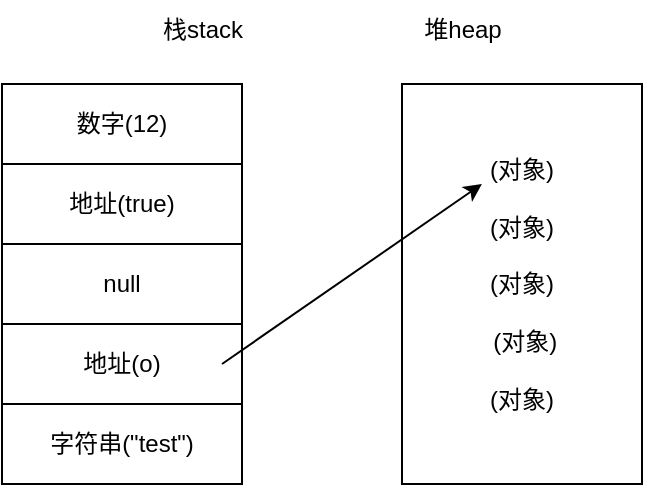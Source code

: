 <mxfile version="21.4.0" type="github">
  <diagram name="第 1 页" id="u7lfTC-PNQ8TaVl6gpMv">
    <mxGraphModel dx="1221" dy="676" grid="1" gridSize="10" guides="1" tooltips="1" connect="1" arrows="1" fold="1" page="1" pageScale="1" pageWidth="827" pageHeight="1169" math="0" shadow="0">
      <root>
        <mxCell id="0" />
        <mxCell id="1" parent="0" />
        <mxCell id="4rQI1GM4-3PYwDF5dE7o-1" value="&lt;font style=&quot;vertical-align: inherit;&quot;&gt;&lt;font style=&quot;vertical-align: inherit;&quot;&gt;&lt;font style=&quot;vertical-align: inherit;&quot;&gt;&lt;font style=&quot;vertical-align: inherit;&quot;&gt;&lt;font style=&quot;vertical-align: inherit;&quot;&gt;&lt;font style=&quot;vertical-align: inherit;&quot;&gt;&lt;font style=&quot;vertical-align: inherit;&quot;&gt;&lt;font style=&quot;vertical-align: inherit;&quot;&gt;&lt;font style=&quot;vertical-align: inherit;&quot;&gt;&lt;font style=&quot;vertical-align: inherit;&quot;&gt;(对象)&lt;br&gt;&lt;br&gt;(对象) &lt;/font&gt;&lt;/font&gt;&lt;/font&gt;&lt;/font&gt;&lt;br&gt;&lt;font style=&quot;vertical-align: inherit;&quot;&gt;&lt;font style=&quot;vertical-align: inherit;&quot;&gt;&lt;font style=&quot;vertical-align: inherit;&quot;&gt;&lt;font style=&quot;vertical-align: inherit;&quot;&gt;&lt;font style=&quot;vertical-align: inherit;&quot;&gt;&lt;font style=&quot;vertical-align: inherit;&quot;&gt;&lt;br&gt;(对象)&lt;br&gt;&lt;br&gt;&amp;nbsp;(对象) &lt;/font&gt;&lt;/font&gt;&lt;/font&gt;&lt;/font&gt;&lt;/font&gt;&lt;/font&gt;&lt;/font&gt;&lt;/font&gt;&lt;br&gt;&lt;font style=&quot;vertical-align: inherit;&quot;&gt;&lt;font style=&quot;vertical-align: inherit;&quot;&gt;&lt;font style=&quot;vertical-align: inherit;&quot;&gt;&lt;font style=&quot;vertical-align: inherit;&quot;&gt;&lt;font style=&quot;vertical-align: inherit;&quot;&gt;&lt;font style=&quot;vertical-align: inherit;&quot;&gt;&lt;font style=&quot;vertical-align: inherit;&quot;&gt;&lt;font style=&quot;vertical-align: inherit;&quot;&gt;&lt;br&gt;(对象)&lt;/font&gt;&lt;/font&gt;&lt;/font&gt;&lt;/font&gt;&lt;/font&gt;&lt;/font&gt;&lt;/font&gt;&lt;/font&gt;&lt;br&gt;&lt;/font&gt;&lt;/font&gt;&lt;/font&gt;&lt;/font&gt;" style="rounded=0;whiteSpace=wrap;html=1;" vertex="1" parent="1">
          <mxGeometry x="400" y="160" width="120" height="200" as="geometry" />
        </mxCell>
        <mxCell id="4rQI1GM4-3PYwDF5dE7o-40" value="" style="group" vertex="1" connectable="0" parent="1">
          <mxGeometry x="200" y="160" width="120" height="200" as="geometry" />
        </mxCell>
        <mxCell id="4rQI1GM4-3PYwDF5dE7o-33" value="&lt;font style=&quot;vertical-align: inherit;&quot;&gt;&lt;font style=&quot;vertical-align: inherit;&quot;&gt;&lt;font style=&quot;vertical-align: inherit;&quot;&gt;&lt;font style=&quot;vertical-align: inherit;&quot;&gt;数字(12)&lt;/font&gt;&lt;/font&gt;&lt;/font&gt;&lt;/font&gt;" style="rounded=0;whiteSpace=wrap;html=1;" vertex="1" parent="4rQI1GM4-3PYwDF5dE7o-40">
          <mxGeometry width="120" height="40" as="geometry" />
        </mxCell>
        <mxCell id="4rQI1GM4-3PYwDF5dE7o-34" value="&lt;font style=&quot;vertical-align: inherit;&quot;&gt;&lt;font style=&quot;vertical-align: inherit;&quot;&gt;地址(true)&lt;/font&gt;&lt;/font&gt;" style="rounded=0;whiteSpace=wrap;html=1;" vertex="1" parent="4rQI1GM4-3PYwDF5dE7o-40">
          <mxGeometry y="40" width="120" height="40" as="geometry" />
        </mxCell>
        <mxCell id="4rQI1GM4-3PYwDF5dE7o-37" value="&lt;font style=&quot;vertical-align: inherit;&quot;&gt;&lt;font style=&quot;vertical-align: inherit;&quot;&gt;null&lt;/font&gt;&lt;/font&gt;" style="rounded=0;whiteSpace=wrap;html=1;" vertex="1" parent="4rQI1GM4-3PYwDF5dE7o-40">
          <mxGeometry y="80" width="120" height="40" as="geometry" />
        </mxCell>
        <mxCell id="4rQI1GM4-3PYwDF5dE7o-38" value="&lt;font style=&quot;vertical-align: inherit;&quot;&gt;&lt;font style=&quot;vertical-align: inherit;&quot;&gt;地址(o)&lt;/font&gt;&lt;/font&gt;" style="rounded=0;whiteSpace=wrap;html=1;" vertex="1" parent="4rQI1GM4-3PYwDF5dE7o-40">
          <mxGeometry y="120" width="120" height="40" as="geometry" />
        </mxCell>
        <mxCell id="4rQI1GM4-3PYwDF5dE7o-39" value="&lt;font style=&quot;vertical-align: inherit;&quot;&gt;&lt;font style=&quot;vertical-align: inherit;&quot;&gt;字符串(&quot;test&quot;)&lt;/font&gt;&lt;/font&gt;" style="rounded=0;whiteSpace=wrap;html=1;" vertex="1" parent="4rQI1GM4-3PYwDF5dE7o-40">
          <mxGeometry y="160" width="120" height="40" as="geometry" />
        </mxCell>
        <mxCell id="4rQI1GM4-3PYwDF5dE7o-42" value="" style="endArrow=classic;html=1;rounded=0;entryX=0.333;entryY=0.25;entryDx=0;entryDy=0;entryPerimeter=0;" edge="1" parent="1" target="4rQI1GM4-3PYwDF5dE7o-1">
          <mxGeometry width="50" height="50" relative="1" as="geometry">
            <mxPoint x="310" y="300" as="sourcePoint" />
            <mxPoint x="360" y="250" as="targetPoint" />
          </mxGeometry>
        </mxCell>
        <mxCell id="4rQI1GM4-3PYwDF5dE7o-43" value="&lt;font style=&quot;vertical-align: inherit;&quot;&gt;&lt;font style=&quot;vertical-align: inherit;&quot;&gt;&lt;font style=&quot;vertical-align: inherit;&quot;&gt;&lt;font style=&quot;vertical-align: inherit;&quot;&gt;&lt;font style=&quot;vertical-align: inherit;&quot;&gt;&lt;font style=&quot;vertical-align: inherit;&quot;&gt;栈stack&lt;/font&gt;&lt;/font&gt;&lt;/font&gt;&lt;/font&gt;&lt;/font&gt;&lt;/font&gt;" style="text;html=1;align=center;verticalAlign=middle;resizable=0;points=[];autosize=1;strokeColor=none;fillColor=none;" vertex="1" parent="1">
          <mxGeometry x="270" y="118" width="60" height="30" as="geometry" />
        </mxCell>
        <mxCell id="4rQI1GM4-3PYwDF5dE7o-44" value="&lt;font style=&quot;vertical-align: inherit;&quot;&gt;&lt;font style=&quot;vertical-align: inherit;&quot;&gt;&lt;font style=&quot;vertical-align: inherit;&quot;&gt;&lt;font style=&quot;vertical-align: inherit;&quot;&gt;&lt;font style=&quot;vertical-align: inherit;&quot;&gt;&lt;font style=&quot;vertical-align: inherit;&quot;&gt;&lt;font style=&quot;vertical-align: inherit;&quot;&gt;&lt;font style=&quot;vertical-align: inherit;&quot;&gt;堆heap&lt;/font&gt;&lt;/font&gt;&lt;/font&gt;&lt;/font&gt;&lt;/font&gt;&lt;/font&gt;&lt;/font&gt;&lt;/font&gt;" style="text;html=1;align=center;verticalAlign=middle;resizable=0;points=[];autosize=1;strokeColor=none;fillColor=none;" vertex="1" parent="1">
          <mxGeometry x="400" y="118" width="60" height="30" as="geometry" />
        </mxCell>
      </root>
    </mxGraphModel>
  </diagram>
</mxfile>

